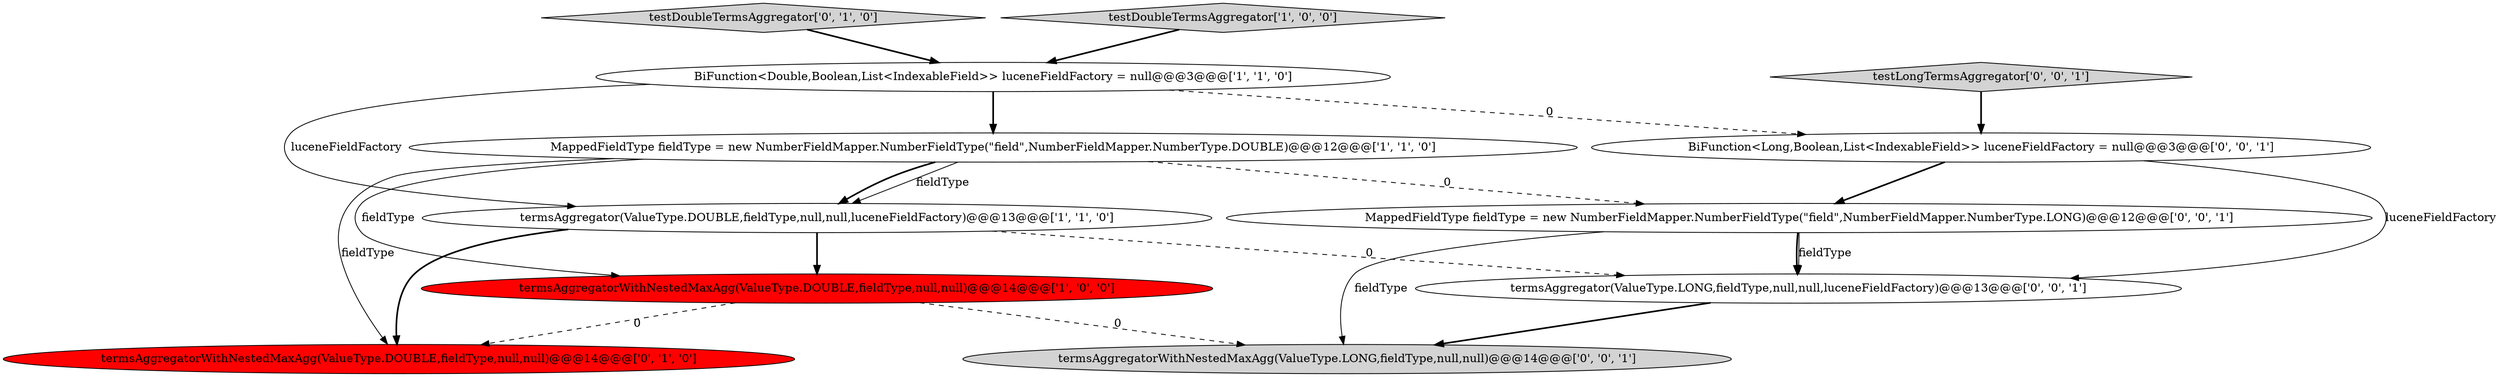 digraph {
5 [style = filled, label = "testDoubleTermsAggregator['0', '1', '0']", fillcolor = lightgray, shape = diamond image = "AAA0AAABBB2BBB"];
6 [style = filled, label = "termsAggregatorWithNestedMaxAgg(ValueType.DOUBLE,fieldType,null,null)@@@14@@@['0', '1', '0']", fillcolor = red, shape = ellipse image = "AAA1AAABBB2BBB"];
7 [style = filled, label = "termsAggregator(ValueType.LONG,fieldType,null,null,luceneFieldFactory)@@@13@@@['0', '0', '1']", fillcolor = white, shape = ellipse image = "AAA0AAABBB3BBB"];
0 [style = filled, label = "BiFunction<Double,Boolean,List<IndexableField>> luceneFieldFactory = null@@@3@@@['1', '1', '0']", fillcolor = white, shape = ellipse image = "AAA0AAABBB1BBB"];
4 [style = filled, label = "termsAggregator(ValueType.DOUBLE,fieldType,null,null,luceneFieldFactory)@@@13@@@['1', '1', '0']", fillcolor = white, shape = ellipse image = "AAA0AAABBB1BBB"];
11 [style = filled, label = "termsAggregatorWithNestedMaxAgg(ValueType.LONG,fieldType,null,null)@@@14@@@['0', '0', '1']", fillcolor = lightgray, shape = ellipse image = "AAA0AAABBB3BBB"];
9 [style = filled, label = "BiFunction<Long,Boolean,List<IndexableField>> luceneFieldFactory = null@@@3@@@['0', '0', '1']", fillcolor = white, shape = ellipse image = "AAA0AAABBB3BBB"];
10 [style = filled, label = "MappedFieldType fieldType = new NumberFieldMapper.NumberFieldType(\"field\",NumberFieldMapper.NumberType.LONG)@@@12@@@['0', '0', '1']", fillcolor = white, shape = ellipse image = "AAA0AAABBB3BBB"];
2 [style = filled, label = "MappedFieldType fieldType = new NumberFieldMapper.NumberFieldType(\"field\",NumberFieldMapper.NumberType.DOUBLE)@@@12@@@['1', '1', '0']", fillcolor = white, shape = ellipse image = "AAA0AAABBB1BBB"];
8 [style = filled, label = "testLongTermsAggregator['0', '0', '1']", fillcolor = lightgray, shape = diamond image = "AAA0AAABBB3BBB"];
3 [style = filled, label = "termsAggregatorWithNestedMaxAgg(ValueType.DOUBLE,fieldType,null,null)@@@14@@@['1', '0', '0']", fillcolor = red, shape = ellipse image = "AAA1AAABBB1BBB"];
1 [style = filled, label = "testDoubleTermsAggregator['1', '0', '0']", fillcolor = lightgray, shape = diamond image = "AAA0AAABBB1BBB"];
2->6 [style = solid, label="fieldType"];
4->3 [style = bold, label=""];
3->6 [style = dashed, label="0"];
7->11 [style = bold, label=""];
4->6 [style = bold, label=""];
9->7 [style = solid, label="luceneFieldFactory"];
10->7 [style = solid, label="fieldType"];
0->2 [style = bold, label=""];
1->0 [style = bold, label=""];
9->10 [style = bold, label=""];
2->4 [style = solid, label="fieldType"];
2->4 [style = bold, label=""];
10->7 [style = bold, label=""];
2->10 [style = dashed, label="0"];
2->3 [style = solid, label="fieldType"];
0->4 [style = solid, label="luceneFieldFactory"];
5->0 [style = bold, label=""];
4->7 [style = dashed, label="0"];
8->9 [style = bold, label=""];
0->9 [style = dashed, label="0"];
10->11 [style = solid, label="fieldType"];
3->11 [style = dashed, label="0"];
}
